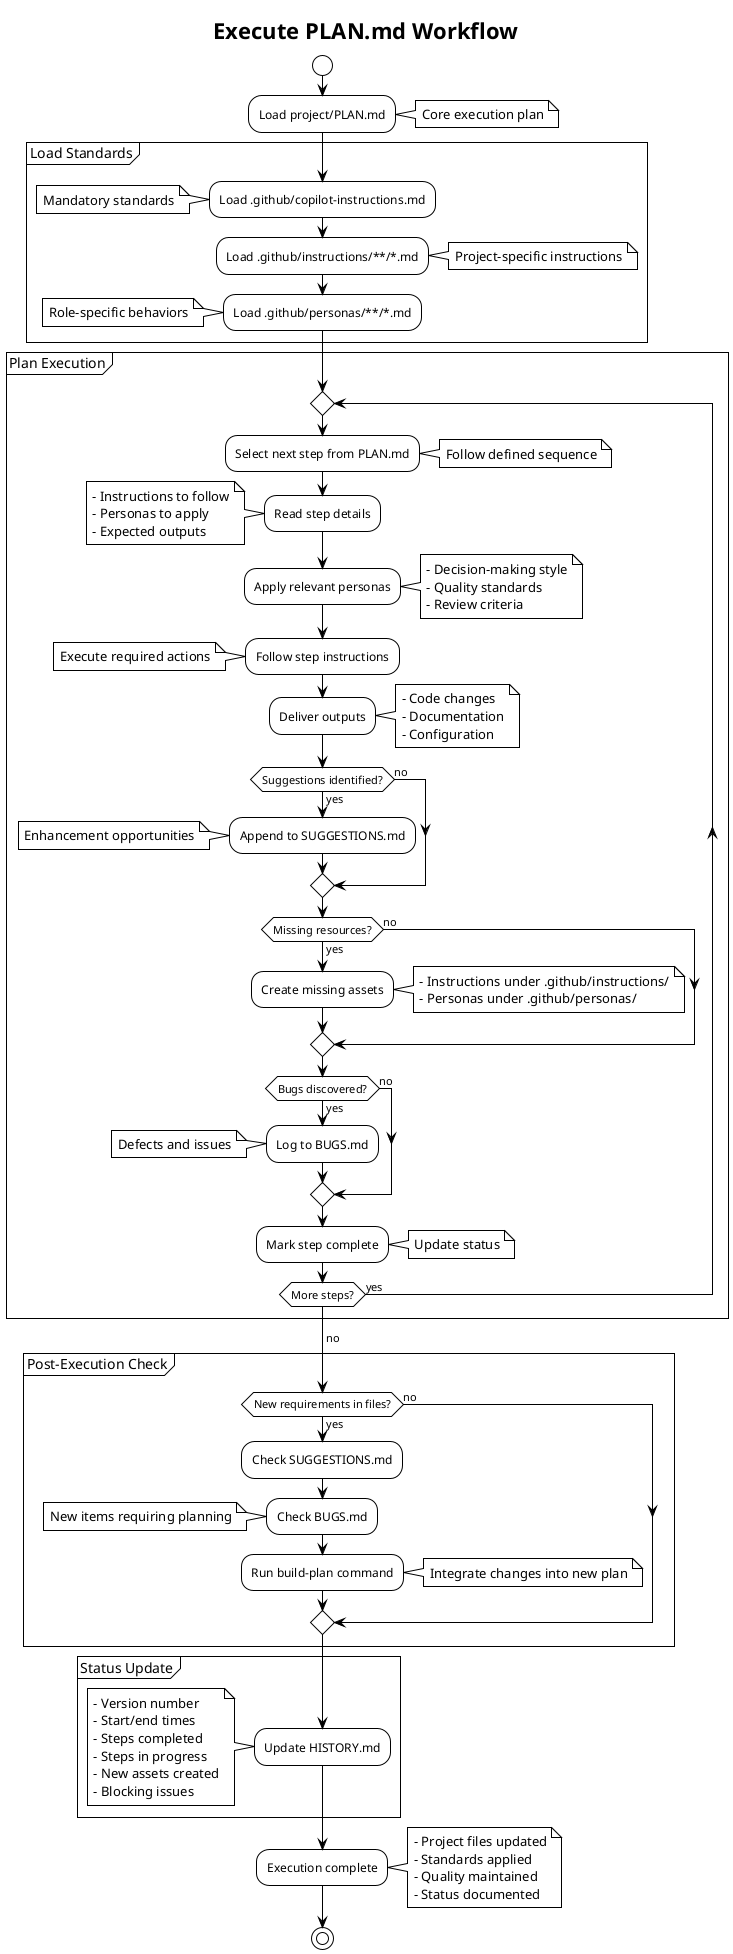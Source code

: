 @startuml RunPlanWorkflow
!theme plain
title Execute PLAN.md Workflow

start

:Load project/PLAN.md;
note right: Core execution plan

partition "Load Standards" {
  :Load .github/copilot-instructions.md;
  note left: Mandatory standards
  
  :Load .github/instructions/**/*.md;
  note right: Project-specific instructions
  
  :Load .github/personas/**/*.md;
  note left: Role-specific behaviors
}

partition "Plan Execution" {
  repeat
    :Select next step from PLAN.md;
    note right: Follow defined sequence
    
    :Read step details;
    note left
      - Instructions to follow
      - Personas to apply
      - Expected outputs
    end note
    
    :Apply relevant personas;
    note right
      - Decision-making style
      - Quality standards
      - Review criteria
    end note
    
    :Follow step instructions;
    note left: Execute required actions
    
    :Deliver outputs;
    note right
      - Code changes
      - Documentation
      - Configuration
    end note
    
    if (Suggestions identified?) then (yes)
      :Append to SUGGESTIONS.md;
      note left: Enhancement opportunities
    else (no)
    endif
    
    if (Missing resources?) then (yes)
      :Create missing assets;
      note right
        - Instructions under .github/instructions/
        - Personas under .github/personas/
      end note
    else (no)
    endif
    
    if (Bugs discovered?) then (yes)
      :Log to BUGS.md;
      note left: Defects and issues
    else (no)
    endif
    
    :Mark step complete;
    note right: Update status
    
  repeat while (More steps?) is (yes)
  -> no;
}

partition "Post-Execution Check" {
  if (New requirements in files?) then (yes)
    :Check SUGGESTIONS.md;
    :Check BUGS.md;
    note left: New items requiring planning
    
    :Run build-plan command;
    note right: Integrate changes into new plan
  else (no)
  endif
}

partition "Status Update" {
  :Update HISTORY.md;
  note left
    - Version number
    - Start/end times
    - Steps completed
    - Steps in progress
    - New assets created
    - Blocking issues
  end note
}

:Execution complete;
note right
  - Project files updated
  - Standards applied
  - Quality maintained
  - Status documented
end note

stop

@enduml
